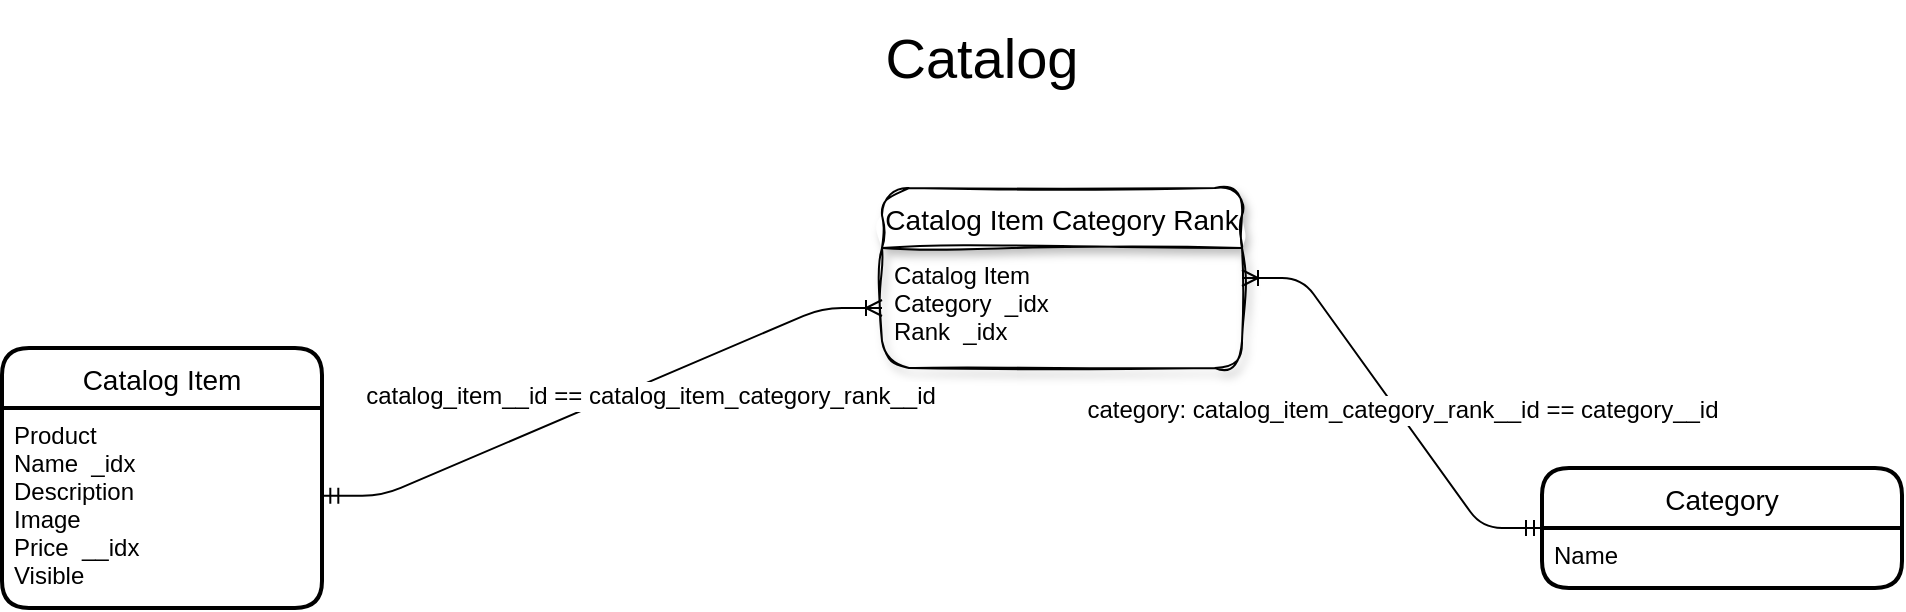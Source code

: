 <mxfile>
    <diagram id="WrSKoHDkt36mXYgP9mdu" name="Page-1">
        <mxGraphModel dx="1863" dy="627" grid="1" gridSize="10" guides="1" tooltips="1" connect="1" arrows="1" fold="1" page="1" pageScale="1" pageWidth="1100" pageHeight="850" math="0" shadow="0">
            <root>
                <mxCell id="0"/>
                <mxCell id="1" parent="0"/>
                <mxCell id="2" value="Catalog Item" style="swimlane;childLayout=stackLayout;horizontal=1;startSize=30;horizontalStack=0;rounded=1;fontSize=14;fontStyle=0;strokeWidth=2;resizeParent=0;resizeLast=1;shadow=0;dashed=0;align=center;" parent="1" vertex="1">
                    <mxGeometry x="-1040" y="200" width="160" height="130" as="geometry"/>
                </mxCell>
                <mxCell id="3" value="Product&#10;Name  _idx&#10;Description&#10;Image&#10;Price  __idx&#10;Visible" style="align=left;strokeColor=none;fillColor=none;spacingLeft=4;fontSize=12;verticalAlign=top;resizable=0;rotatable=0;part=1;" parent="2" vertex="1">
                    <mxGeometry y="30" width="160" height="100" as="geometry"/>
                </mxCell>
                <mxCell id="35" value="Catalog Item Category Rank" style="swimlane;childLayout=stackLayout;horizontal=1;startSize=30;horizontalStack=0;rounded=1;fontSize=14;fontStyle=0;strokeWidth=1;resizeParent=0;resizeLast=1;shadow=1;align=center;swimlaneFillColor=none;strokeColor=default;perimeterSpacing=0;swimlaneLine=1;glass=0;sketch=1;curveFitting=1;jiggle=2;" parent="1" vertex="1">
                    <mxGeometry x="-600" y="120" width="180" height="90" as="geometry"/>
                </mxCell>
                <mxCell id="36" value="Catalog Item&#10;Category  _idx&#10;Rank  _idx" style="align=left;strokeColor=none;fillColor=none;spacingLeft=4;fontSize=12;verticalAlign=top;resizable=0;rotatable=0;part=1;" parent="35" vertex="1">
                    <mxGeometry y="30" width="180" height="60" as="geometry"/>
                </mxCell>
                <mxCell id="41" value="" style="edgeStyle=entityRelationEdgeStyle;fontSize=12;html=1;endArrow=ERoneToMany;startArrow=ERmandOne;entryX=0;entryY=0.5;entryDx=0;entryDy=0;exitX=1.001;exitY=0.439;exitDx=0;exitDy=0;exitPerimeter=0;" parent="1" source="3" target="36" edge="1">
                    <mxGeometry width="100" height="100" relative="1" as="geometry">
                        <mxPoint x="-310" y="365.51" as="sourcePoint"/>
                        <mxPoint x="-300" y="245.51" as="targetPoint"/>
                    </mxGeometry>
                </mxCell>
                <mxCell id="67" value="catalog_item__id == catalog_item_category_rank__id" style="edgeLabel;html=1;align=center;verticalAlign=middle;resizable=0;points=[];fontSize=12;" parent="41" vertex="1" connectable="0">
                    <mxGeometry x="0.148" y="3" relative="1" as="geometry">
                        <mxPoint x="5" y="8" as="offset"/>
                    </mxGeometry>
                </mxCell>
                <mxCell id="69" value="&lt;font style=&quot;font-size: 28px;&quot;&gt;Catalog&lt;/font&gt;" style="text;html=1;strokeColor=none;fillColor=none;align=center;verticalAlign=middle;whiteSpace=wrap;rounded=0;shadow=1;glass=0;sketch=1;strokeWidth=1;fontSize=28;fontStyle=0;horizontal=1;" parent="1" vertex="1">
                    <mxGeometry x="-620" y="30" width="140" height="50" as="geometry"/>
                </mxCell>
                <mxCell id="109" value="Category" style="swimlane;childLayout=stackLayout;horizontal=1;startSize=30;horizontalStack=0;rounded=1;fontSize=14;fontStyle=0;strokeWidth=2;resizeParent=0;resizeLast=1;shadow=0;align=center;swimlaneFillColor=none;strokeColor=default;perimeterSpacing=0;swimlaneLine=1;glass=0;" parent="1" vertex="1">
                    <mxGeometry x="-270" y="260" width="180" height="60" as="geometry"/>
                </mxCell>
                <mxCell id="110" value="Name" style="align=left;strokeColor=none;fillColor=none;spacingLeft=4;fontSize=12;verticalAlign=top;resizable=0;rotatable=0;part=1;" parent="109" vertex="1">
                    <mxGeometry y="30" width="180" height="30" as="geometry"/>
                </mxCell>
                <mxCell id="112" value="" style="edgeStyle=entityRelationEdgeStyle;fontSize=12;html=1;endArrow=ERoneToMany;startArrow=ERmandOne;entryX=1;entryY=0.25;entryDx=0;entryDy=0;exitX=0;exitY=0;exitDx=0;exitDy=0;" parent="1" source="110" target="36" edge="1">
                    <mxGeometry width="100" height="100" relative="1" as="geometry">
                        <mxPoint x="-280" y="130" as="sourcePoint"/>
                        <mxPoint x="-0.16" y="40.49" as="targetPoint"/>
                    </mxGeometry>
                </mxCell>
                <mxCell id="113" value="category: catalog_item_category_rank__id == category__id" style="edgeLabel;html=1;align=center;verticalAlign=middle;resizable=0;points=[];fontSize=12;" parent="112" vertex="1" connectable="0">
                    <mxGeometry x="0.148" y="3" relative="1" as="geometry">
                        <mxPoint x="17" y="14" as="offset"/>
                    </mxGeometry>
                </mxCell>
            </root>
        </mxGraphModel>
    </diagram>
</mxfile>